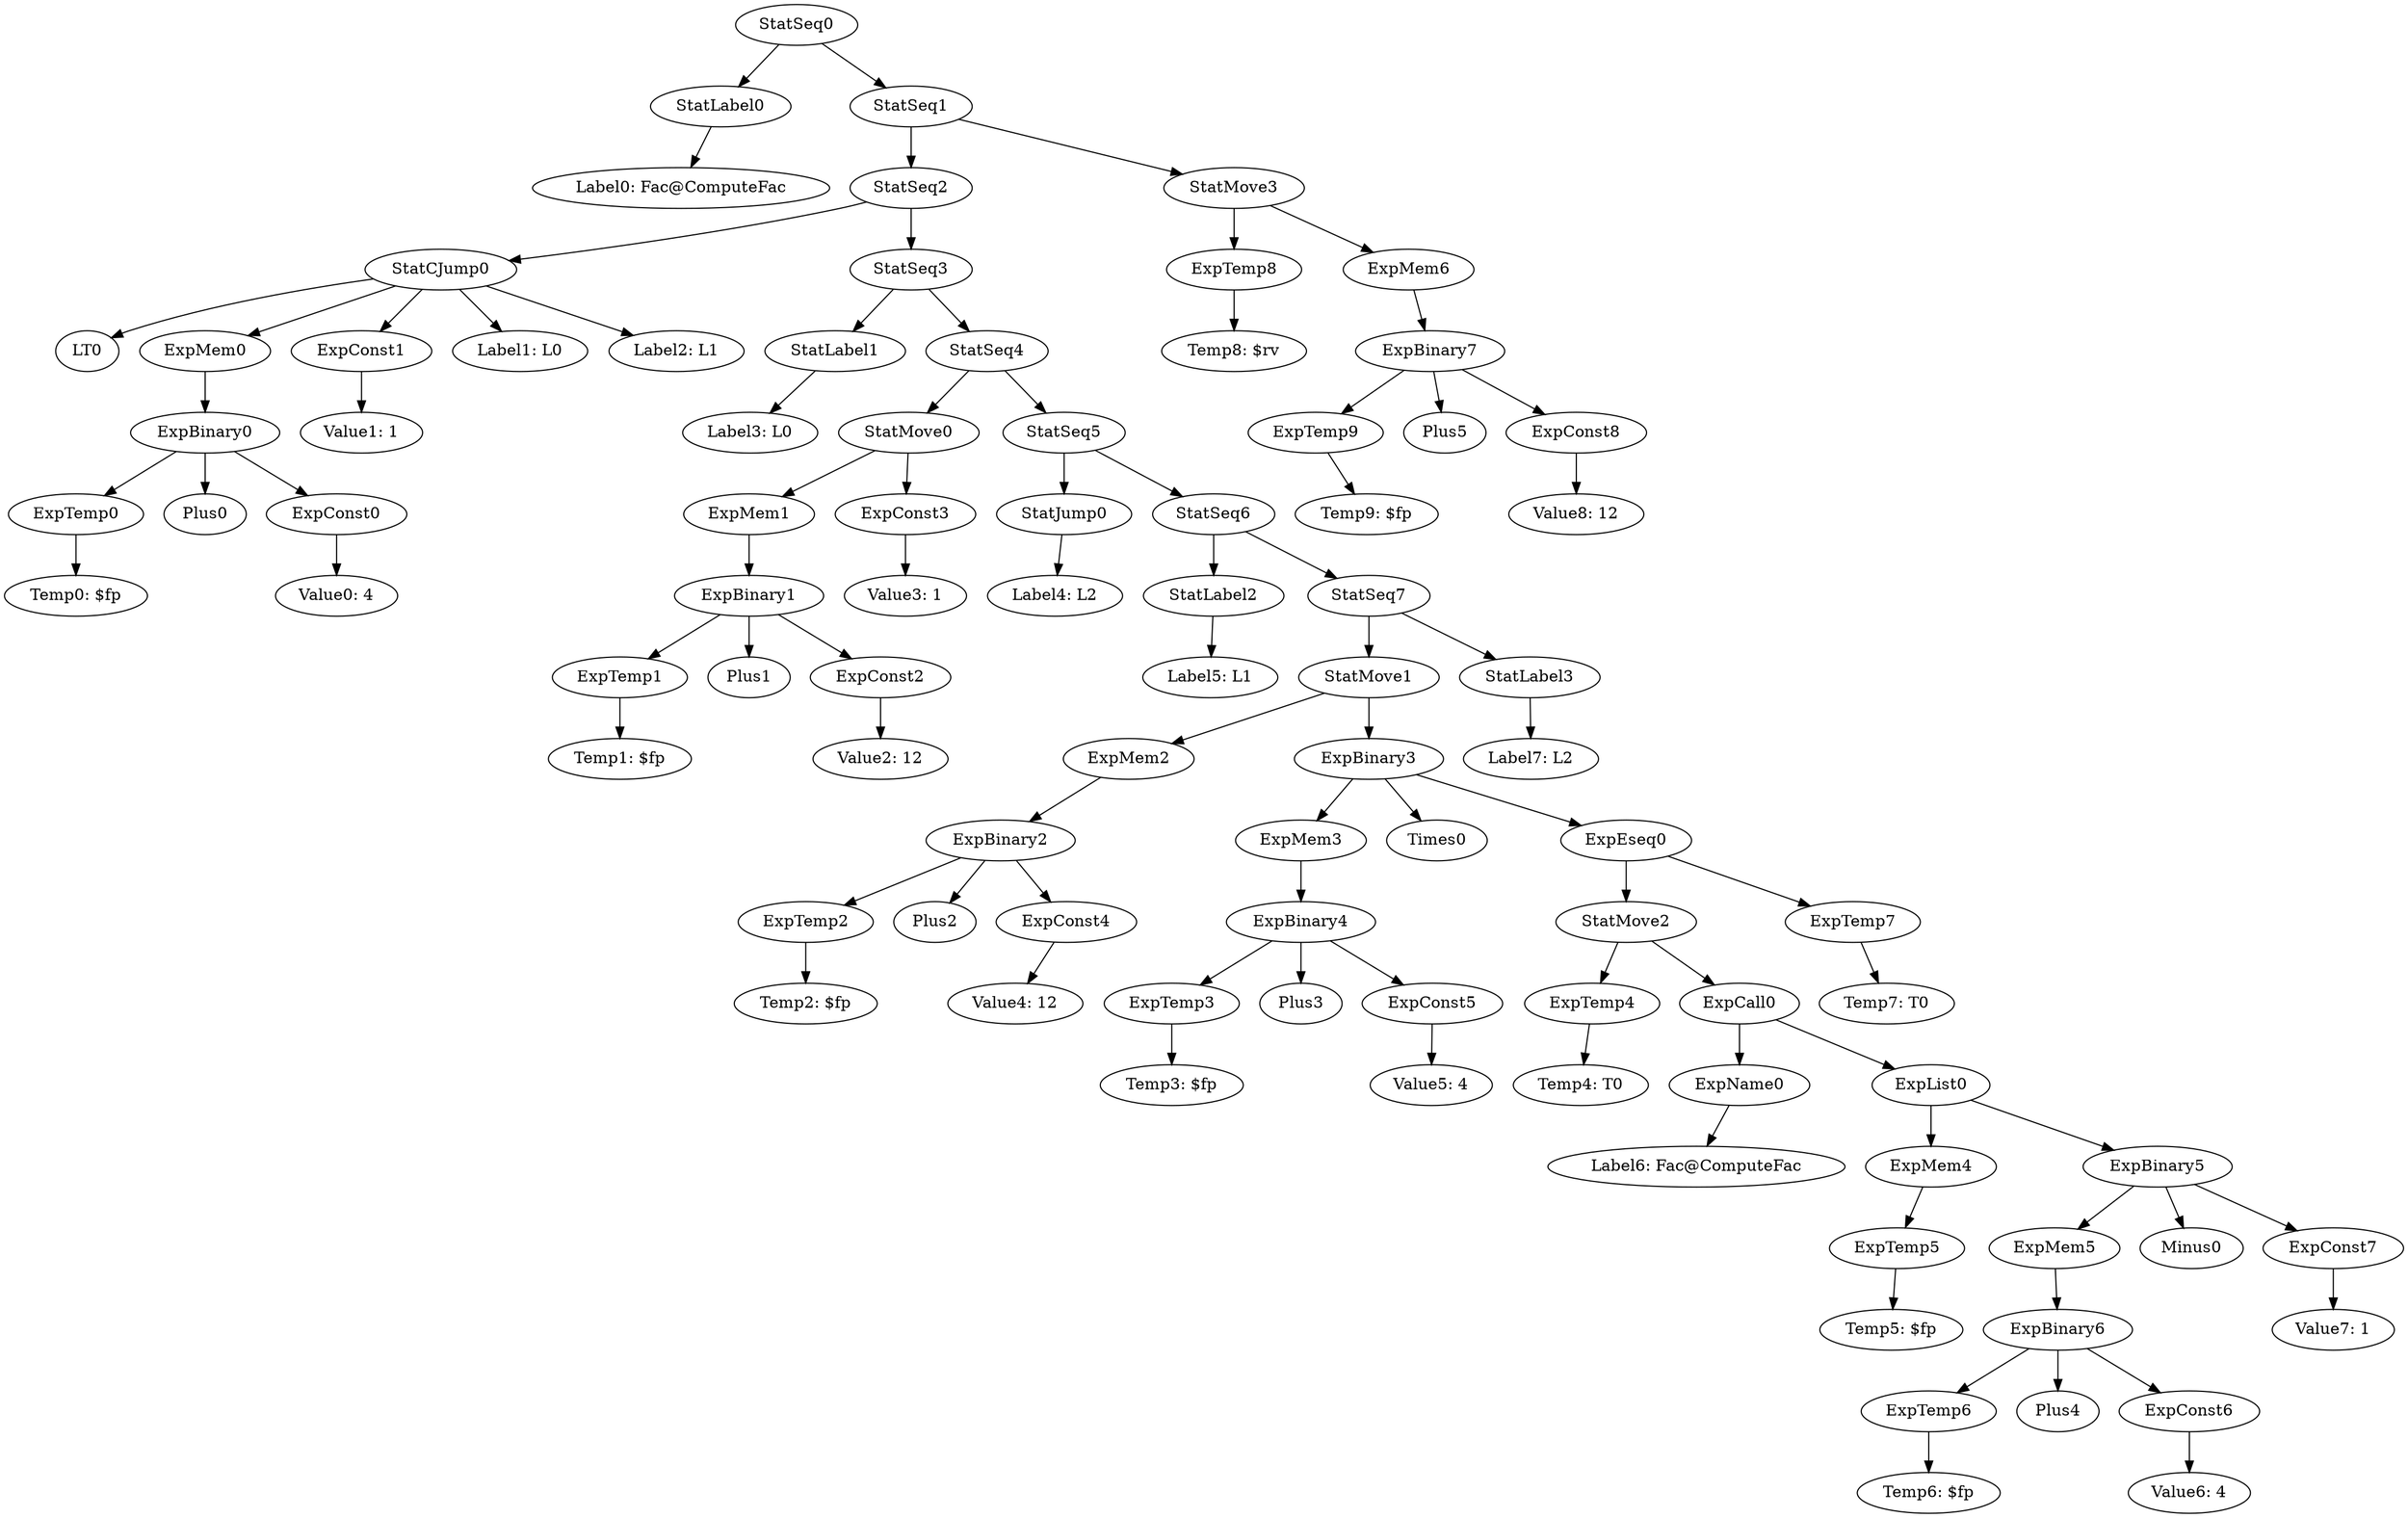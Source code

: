 digraph {
	ordering = out;
	ExpMem6 -> ExpBinary7;
	ExpTemp9 -> "Temp9: $fp";
	StatMove3 -> ExpTemp8;
	StatMove3 -> ExpMem6;
	ExpBinary7 -> ExpTemp9;
	ExpBinary7 -> Plus5;
	ExpBinary7 -> ExpConst8;
	ExpTemp8 -> "Temp8: $rv";
	StatSeq1 -> StatSeq2;
	StatSeq1 -> StatMove3;
	StatSeq7 -> StatMove1;
	StatSeq7 -> StatLabel3;
	StatSeq5 -> StatJump0;
	StatSeq5 -> StatSeq6;
	StatMove1 -> ExpMem2;
	StatMove1 -> ExpBinary3;
	StatLabel2 -> "Label5: L1";
	StatJump0 -> "Label4: L2";
	StatSeq4 -> StatMove0;
	StatSeq4 -> StatSeq5;
	StatLabel1 -> "Label3: L0";
	ExpMem2 -> ExpBinary2;
	ExpCall0 -> ExpName0;
	ExpCall0 -> ExpList0;
	ExpConst3 -> "Value3: 1";
	ExpConst7 -> "Value7: 1";
	ExpTemp1 -> "Temp1: $fp";
	StatSeq0 -> StatLabel0;
	StatSeq0 -> StatSeq1;
	ExpTemp5 -> "Temp5: $fp";
	StatSeq6 -> StatLabel2;
	StatSeq6 -> StatSeq7;
	ExpTemp3 -> "Temp3: $fp";
	StatMove0 -> ExpMem1;
	StatMove0 -> ExpConst3;
	StatSeq3 -> StatLabel1;
	StatSeq3 -> StatSeq4;
	ExpTemp7 -> "Temp7: T0";
	ExpTemp0 -> "Temp0: $fp";
	ExpBinary0 -> ExpTemp0;
	ExpBinary0 -> Plus0;
	ExpBinary0 -> ExpConst0;
	ExpMem4 -> ExpTemp5;
	ExpBinary1 -> ExpTemp1;
	ExpBinary1 -> Plus1;
	ExpBinary1 -> ExpConst2;
	ExpMem0 -> ExpBinary0;
	ExpBinary6 -> ExpTemp6;
	ExpBinary6 -> Plus4;
	ExpBinary6 -> ExpConst6;
	StatSeq2 -> StatCJump0;
	StatSeq2 -> StatSeq3;
	ExpMem1 -> ExpBinary1;
	ExpConst6 -> "Value6: 4";
	ExpConst1 -> "Value1: 1";
	ExpTemp2 -> "Temp2: $fp";
	ExpMem5 -> ExpBinary6;
	StatLabel0 -> "Label0: Fac@ComputeFac";
	ExpBinary2 -> ExpTemp2;
	ExpBinary2 -> Plus2;
	ExpBinary2 -> ExpConst4;
	ExpConst8 -> "Value8: 12";
	StatLabel3 -> "Label7: L2";
	ExpConst4 -> "Value4: 12";
	ExpConst0 -> "Value0: 4";
	ExpBinary4 -> ExpTemp3;
	ExpBinary4 -> Plus3;
	ExpBinary4 -> ExpConst5;
	ExpConst5 -> "Value5: 4";
	ExpConst2 -> "Value2: 12";
	ExpBinary3 -> ExpMem3;
	ExpBinary3 -> Times0;
	ExpBinary3 -> ExpEseq0;
	ExpMem3 -> ExpBinary4;
	ExpTemp4 -> "Temp4: T0";
	StatMove2 -> ExpTemp4;
	StatMove2 -> ExpCall0;
	ExpName0 -> "Label6: Fac@ComputeFac";
	StatCJump0 -> LT0;
	StatCJump0 -> ExpMem0;
	StatCJump0 -> ExpConst1;
	StatCJump0 -> "Label1: L0";
	StatCJump0 -> "Label2: L1";
	ExpList0 -> ExpMem4;
	ExpList0 -> ExpBinary5;
	ExpTemp6 -> "Temp6: $fp";
	ExpBinary5 -> ExpMem5;
	ExpBinary5 -> Minus0;
	ExpBinary5 -> ExpConst7;
	ExpEseq0 -> StatMove2;
	ExpEseq0 -> ExpTemp7;
}

